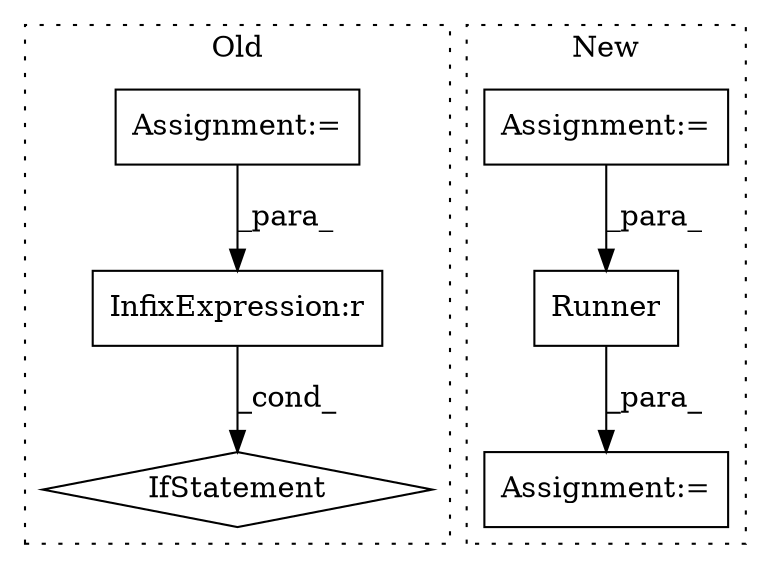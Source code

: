 digraph G {
subgraph cluster0 {
1 [label="IfStatement" a="25" s="7098,7146" l="4,2" shape="diamond"];
4 [label="Assignment:=" a="7" s="7028" l="1" shape="box"];
5 [label="InfixExpression:r" a="27" s="7138" l="4" shape="box"];
label = "Old";
style="dotted";
}
subgraph cluster1 {
2 [label="Runner" a="32" s="1231,1255" l="7,1" shape="box"];
3 [label="Assignment:=" a="7" s="1177" l="1" shape="box"];
6 [label="Assignment:=" a="7" s="1222" l="1" shape="box"];
label = "New";
style="dotted";
}
2 -> 6 [label="_para_"];
3 -> 2 [label="_para_"];
4 -> 5 [label="_para_"];
5 -> 1 [label="_cond_"];
}